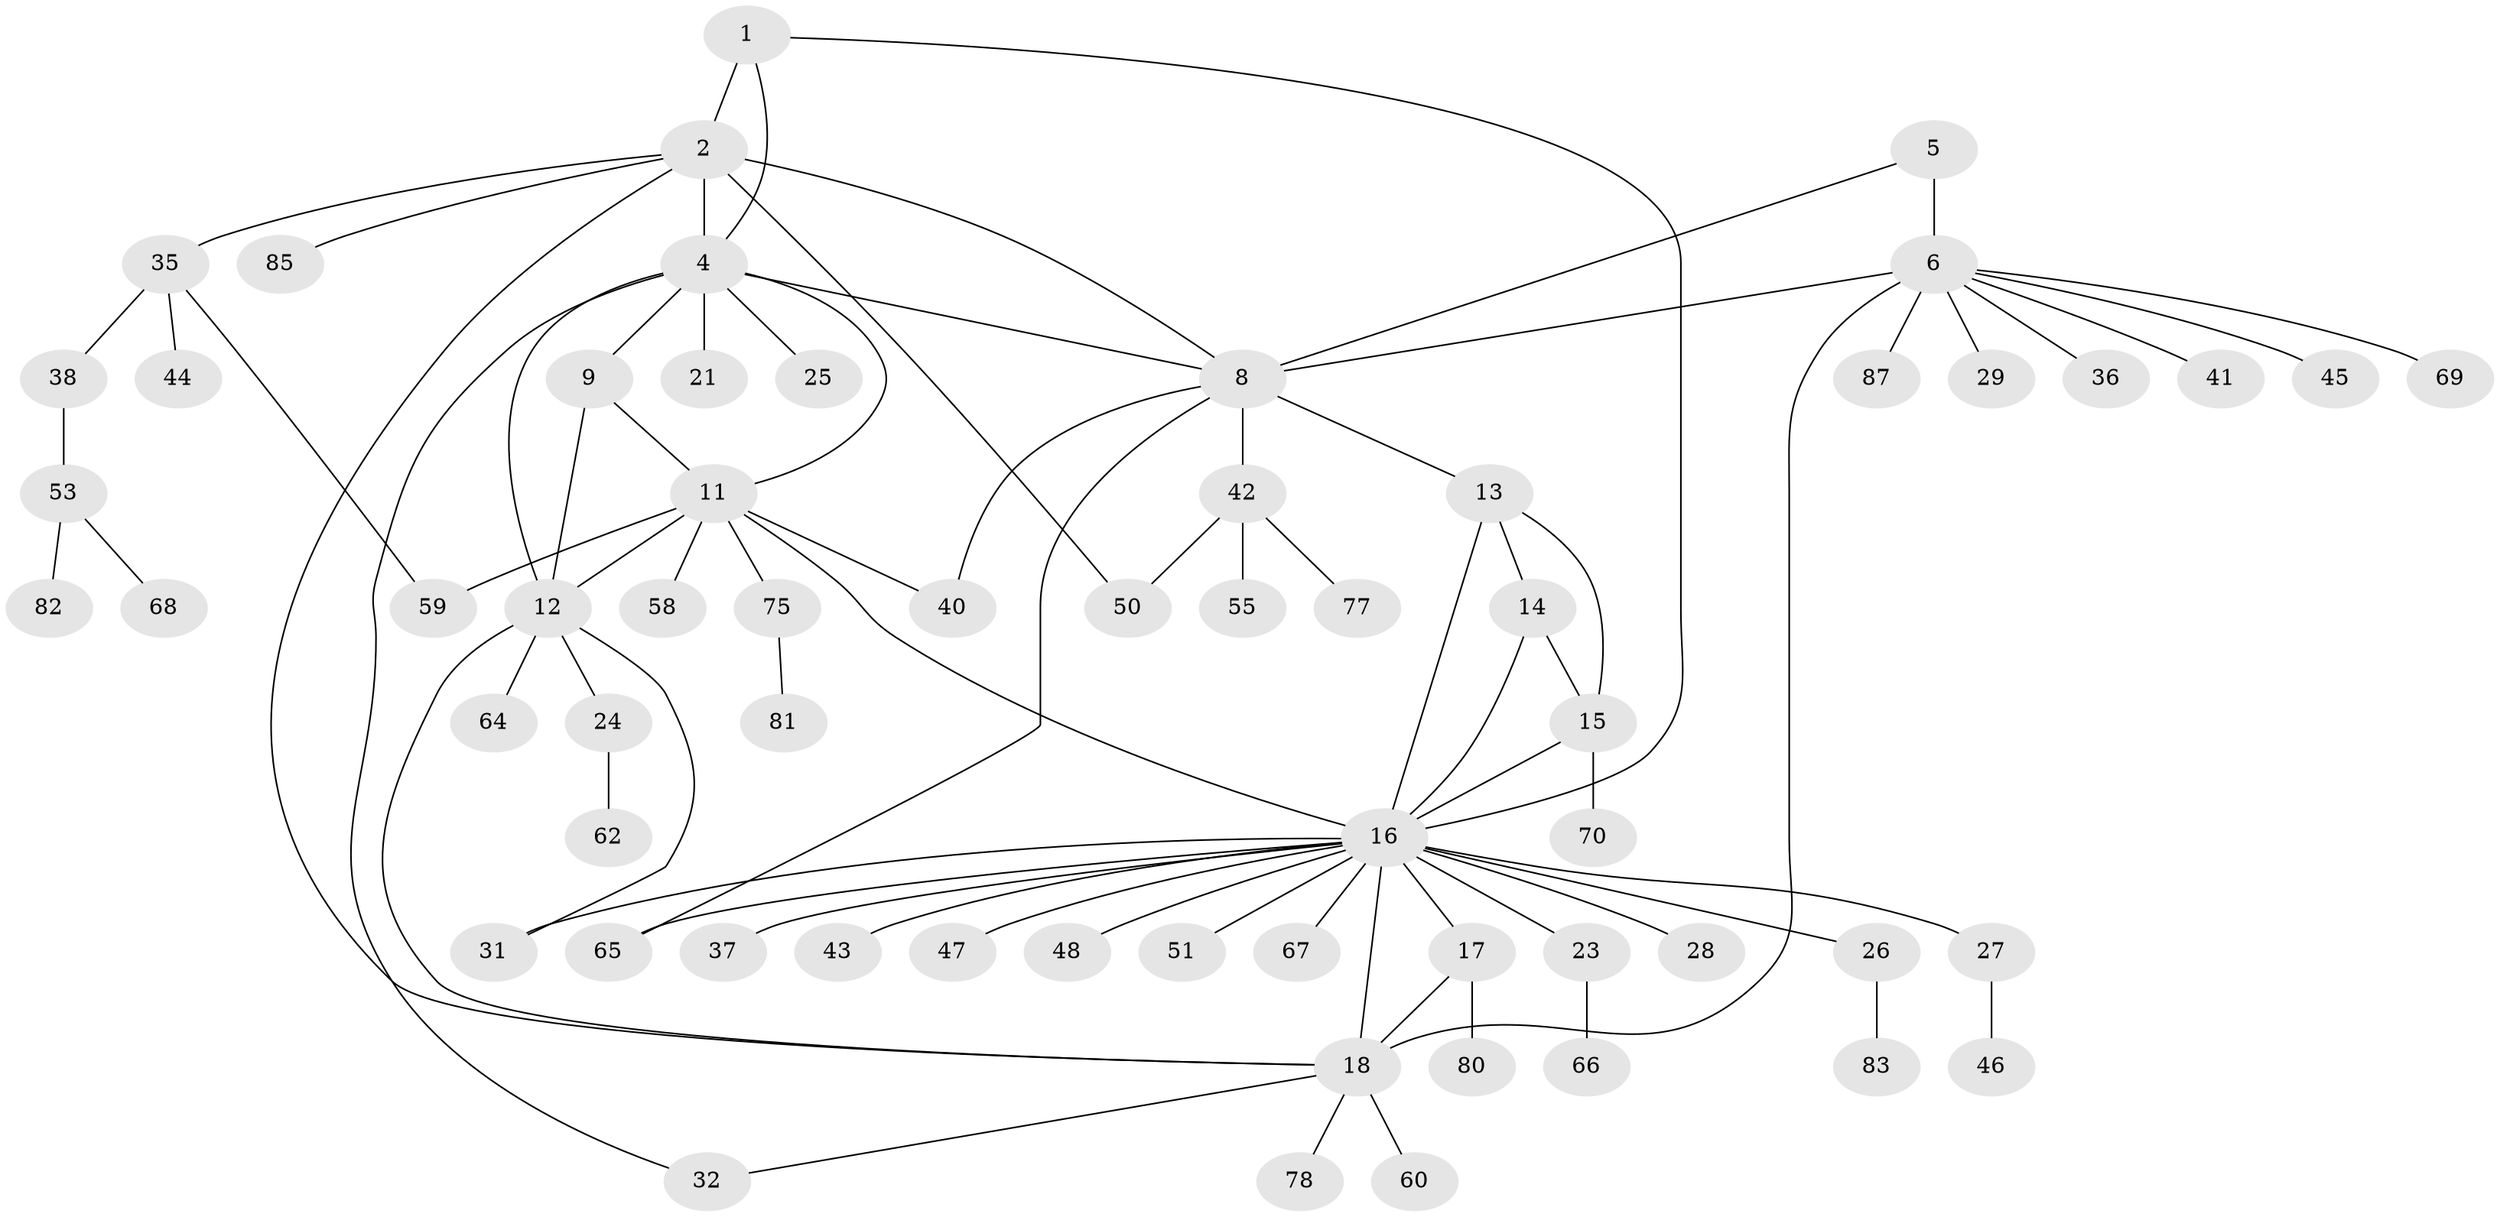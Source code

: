 // Generated by graph-tools (version 1.1) at 2025/52/02/27/25 19:52:16]
// undirected, 62 vertices, 82 edges
graph export_dot {
graph [start="1"]
  node [color=gray90,style=filled];
  1;
  2 [super="+3"];
  4 [super="+10"];
  5 [super="+34"];
  6 [super="+7"];
  8 [super="+72"];
  9 [super="+61"];
  11 [super="+63"];
  12 [super="+22"];
  13 [super="+30"];
  14 [super="+54"];
  15 [super="+89"];
  16 [super="+20"];
  17 [super="+39"];
  18 [super="+19"];
  21;
  23 [super="+76"];
  24;
  25;
  26 [super="+71"];
  27 [super="+56"];
  28;
  29;
  31;
  32 [super="+33"];
  35 [super="+52"];
  36;
  37;
  38;
  40 [super="+49"];
  41 [super="+74"];
  42 [super="+73"];
  43;
  44;
  45;
  46;
  47 [super="+86"];
  48;
  50;
  51;
  53 [super="+57"];
  55 [super="+88"];
  58 [super="+79"];
  59;
  60;
  62;
  64;
  65;
  66;
  67;
  68;
  69 [super="+84"];
  70;
  75;
  77;
  78;
  80;
  81;
  82;
  83;
  85;
  87;
  1 -- 2 [weight=2];
  1 -- 4;
  1 -- 16;
  2 -- 4 [weight=2];
  2 -- 8;
  2 -- 35;
  2 -- 50;
  2 -- 85;
  2 -- 18;
  4 -- 21;
  4 -- 25;
  4 -- 32;
  4 -- 8;
  4 -- 9;
  4 -- 11;
  4 -- 12;
  5 -- 6 [weight=2];
  5 -- 8;
  6 -- 8 [weight=2];
  6 -- 29;
  6 -- 36;
  6 -- 69;
  6 -- 87;
  6 -- 41;
  6 -- 45;
  6 -- 18;
  8 -- 13;
  8 -- 42;
  8 -- 65;
  8 -- 40;
  9 -- 11;
  9 -- 12;
  11 -- 12;
  11 -- 16;
  11 -- 40;
  11 -- 58;
  11 -- 59;
  11 -- 75;
  12 -- 24;
  12 -- 31;
  12 -- 64;
  12 -- 18 [weight=2];
  13 -- 14;
  13 -- 15;
  13 -- 16;
  14 -- 15;
  14 -- 16;
  15 -- 16;
  15 -- 70;
  16 -- 23;
  16 -- 27;
  16 -- 47;
  16 -- 65;
  16 -- 67;
  16 -- 37;
  16 -- 43;
  16 -- 17;
  16 -- 18 [weight=2];
  16 -- 48;
  16 -- 51;
  16 -- 26;
  16 -- 28;
  16 -- 31;
  17 -- 18 [weight=2];
  17 -- 80;
  18 -- 78;
  18 -- 32;
  18 -- 60;
  23 -- 66;
  24 -- 62;
  26 -- 83;
  27 -- 46;
  35 -- 38;
  35 -- 44;
  35 -- 59;
  38 -- 53;
  42 -- 50;
  42 -- 55;
  42 -- 77;
  53 -- 82;
  53 -- 68;
  75 -- 81;
}
